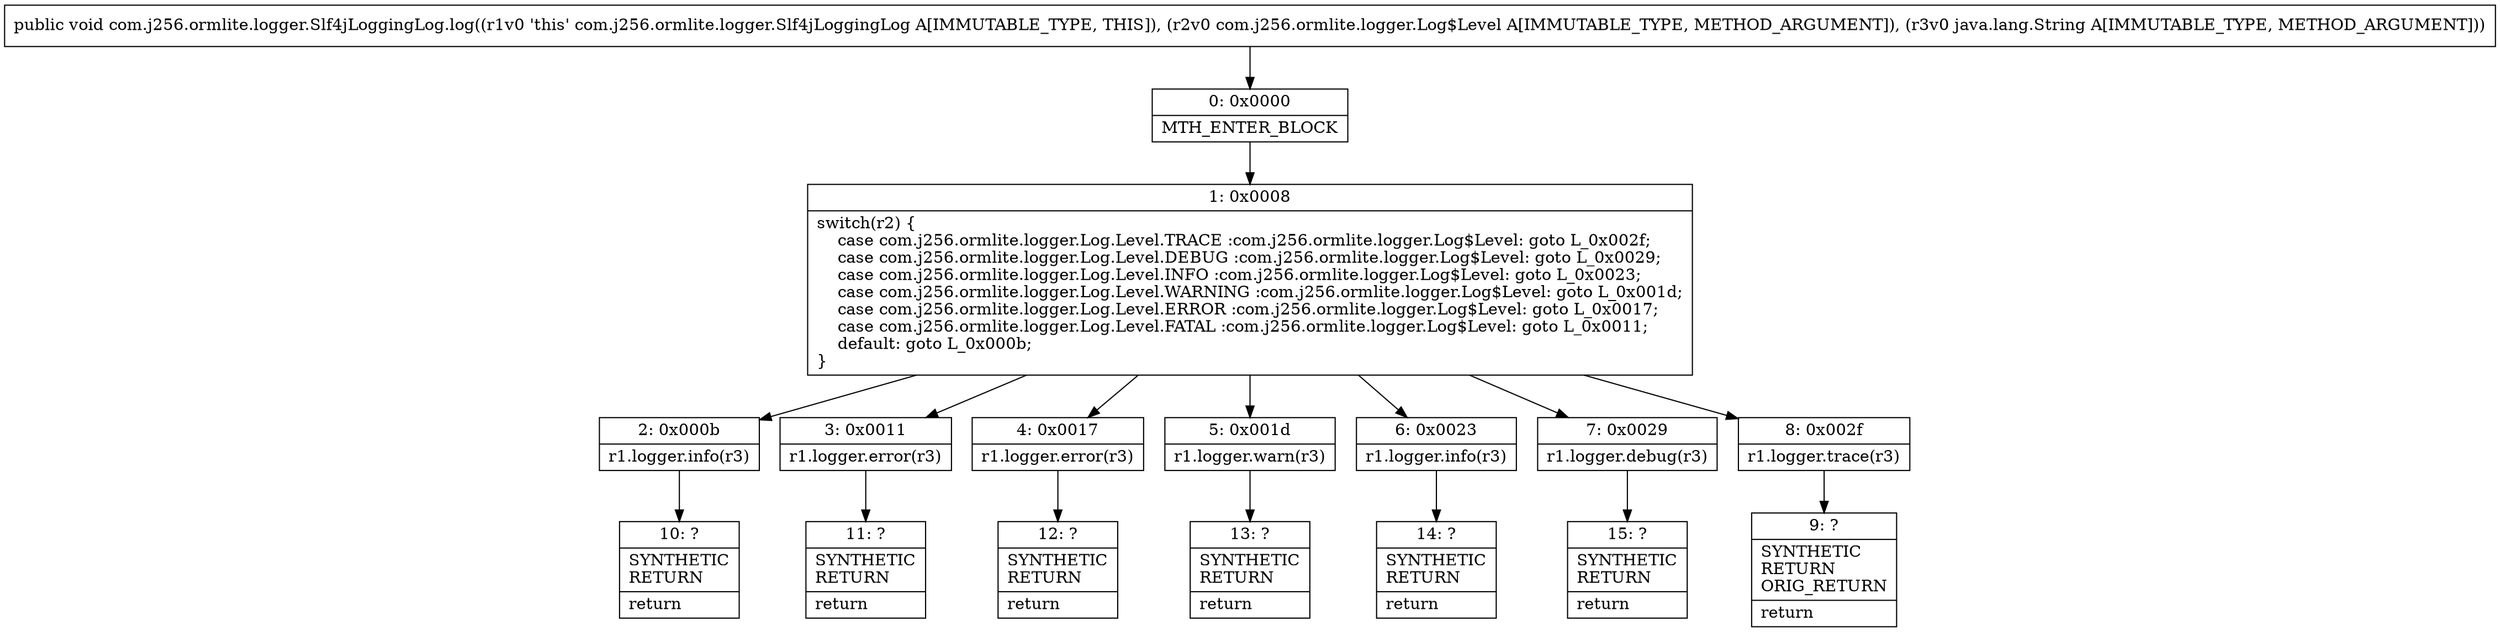 digraph "CFG forcom.j256.ormlite.logger.Slf4jLoggingLog.log(Lcom\/j256\/ormlite\/logger\/Log$Level;Ljava\/lang\/String;)V" {
Node_0 [shape=record,label="{0\:\ 0x0000|MTH_ENTER_BLOCK\l}"];
Node_1 [shape=record,label="{1\:\ 0x0008|switch(r2) \{\l    case com.j256.ormlite.logger.Log.Level.TRACE :com.j256.ormlite.logger.Log$Level: goto L_0x002f;\l    case com.j256.ormlite.logger.Log.Level.DEBUG :com.j256.ormlite.logger.Log$Level: goto L_0x0029;\l    case com.j256.ormlite.logger.Log.Level.INFO :com.j256.ormlite.logger.Log$Level: goto L_0x0023;\l    case com.j256.ormlite.logger.Log.Level.WARNING :com.j256.ormlite.logger.Log$Level: goto L_0x001d;\l    case com.j256.ormlite.logger.Log.Level.ERROR :com.j256.ormlite.logger.Log$Level: goto L_0x0017;\l    case com.j256.ormlite.logger.Log.Level.FATAL :com.j256.ormlite.logger.Log$Level: goto L_0x0011;\l    default: goto L_0x000b;\l\}\l}"];
Node_2 [shape=record,label="{2\:\ 0x000b|r1.logger.info(r3)\l}"];
Node_3 [shape=record,label="{3\:\ 0x0011|r1.logger.error(r3)\l}"];
Node_4 [shape=record,label="{4\:\ 0x0017|r1.logger.error(r3)\l}"];
Node_5 [shape=record,label="{5\:\ 0x001d|r1.logger.warn(r3)\l}"];
Node_6 [shape=record,label="{6\:\ 0x0023|r1.logger.info(r3)\l}"];
Node_7 [shape=record,label="{7\:\ 0x0029|r1.logger.debug(r3)\l}"];
Node_8 [shape=record,label="{8\:\ 0x002f|r1.logger.trace(r3)\l}"];
Node_9 [shape=record,label="{9\:\ ?|SYNTHETIC\lRETURN\lORIG_RETURN\l|return\l}"];
Node_10 [shape=record,label="{10\:\ ?|SYNTHETIC\lRETURN\l|return\l}"];
Node_11 [shape=record,label="{11\:\ ?|SYNTHETIC\lRETURN\l|return\l}"];
Node_12 [shape=record,label="{12\:\ ?|SYNTHETIC\lRETURN\l|return\l}"];
Node_13 [shape=record,label="{13\:\ ?|SYNTHETIC\lRETURN\l|return\l}"];
Node_14 [shape=record,label="{14\:\ ?|SYNTHETIC\lRETURN\l|return\l}"];
Node_15 [shape=record,label="{15\:\ ?|SYNTHETIC\lRETURN\l|return\l}"];
MethodNode[shape=record,label="{public void com.j256.ormlite.logger.Slf4jLoggingLog.log((r1v0 'this' com.j256.ormlite.logger.Slf4jLoggingLog A[IMMUTABLE_TYPE, THIS]), (r2v0 com.j256.ormlite.logger.Log$Level A[IMMUTABLE_TYPE, METHOD_ARGUMENT]), (r3v0 java.lang.String A[IMMUTABLE_TYPE, METHOD_ARGUMENT])) }"];
MethodNode -> Node_0;
Node_0 -> Node_1;
Node_1 -> Node_2;
Node_1 -> Node_3;
Node_1 -> Node_4;
Node_1 -> Node_5;
Node_1 -> Node_6;
Node_1 -> Node_7;
Node_1 -> Node_8;
Node_2 -> Node_10;
Node_3 -> Node_11;
Node_4 -> Node_12;
Node_5 -> Node_13;
Node_6 -> Node_14;
Node_7 -> Node_15;
Node_8 -> Node_9;
}

